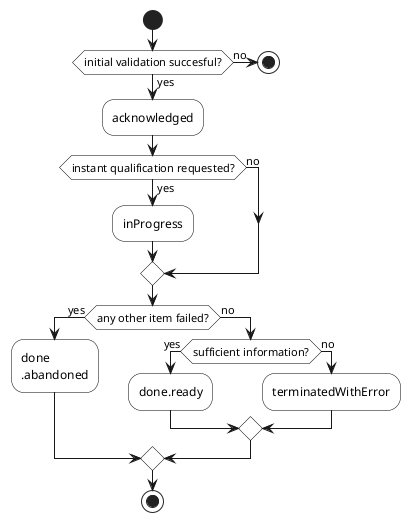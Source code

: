 @startuml


skinparam activity {
    BackgroundColor White
    BorderColor Black
}

start
if(initial validation succesful?) then (yes)
    :acknowledged;
    if(instant qualification requested?) then (yes)
        :inProgress;
    else (no)
    endif
    
    if(any other item failed?) then (yes)
        :done
        .abandoned;
    else (no)
        if(sufficient information?) then (yes)
            :done.ready;
        else (no)
            :terminatedWithError;
        endif
    endif
    stop
else (no)
    stop

@enduml